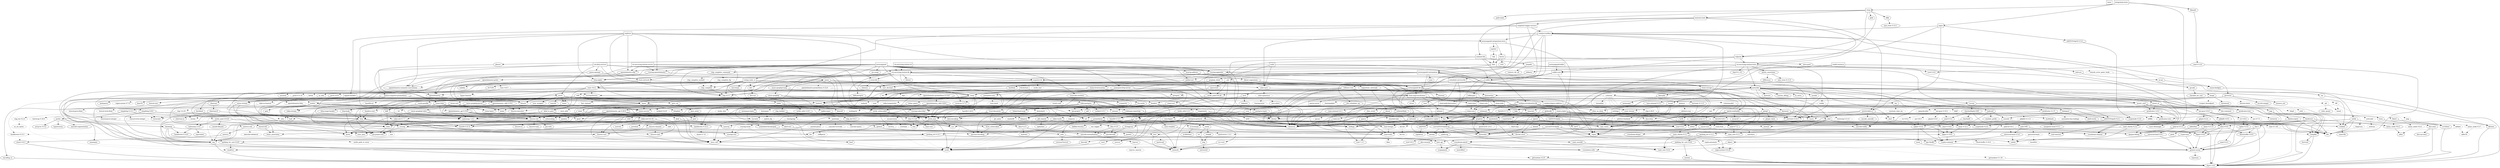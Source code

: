 digraph {
    0 [ label = "tests" shape = box]
    1 [ label = "catalyst-toolbox" shape = box]
    2 [ label = "chain-addr" shape = box]
    3 [ label = "chain-core" shape = box]
    4 [ label = "chain-ser" shape = box]
    5 [ label = "chain-crypto" shape = box]
    6 [ label = "typed-bytes" shape = box]
    7 [ label = "chain-impl-mockchain" shape = box]
    8 [ label = "cardano-legacy-address" shape = box]
    9 [ label = "chain-time" shape = box]
    10 [ label = "chain-vote" shape = box]
    11 [ label = "imhamt" shape = box]
    12 [ label = "sparse-array" shape = box]
    13 [ label = "chain-storage" shape = box]
    14 [ label = "jcli" shape = box]
    15 [ label = "jormungandr-lib" shape = box]
    16 [ label = "jormungandr-automation" shape = box]
    17 [ label = "jortestkit" shape = box]
    18 [ label = "jormungandr-integration-tests" shape = box]
    19 [ label = "hersir" shape = box]
    20 [ label = "thor" shape = box]
    21 [ label = "loki" shape = box]
    22 [ label = "mjolnir" shape = box]
    23 [ label = "snapshot-lib" shape = box]
    24 [ label = "symmetric-cipher" shape = box]
    25 [ label = "vit-servicing-station-lib" shape = box]
    26 [ label = "event-db" shape = box]
    27 [ label = "vit-servicing-station-tests" shape = box]
    28 [ label = "wallet" shape = box]
    29 [ label = "chain-path-derivation" shape = box]
    30 [ label = "hdkeygen" shape = box]
    31 [ label = "chain-network" shape = box]
    32 [ label = "jormungandrwallet" shape = box]
    33 [ label = "wallet-core" shape = box]
    34 [ label = "wallet-wasm-js" shape = box]
    35 [ label = "jormungandr" shape = box]
    36 [ label = "explorer" shape = box]
    37 [ label = "settings" shape = box]
    38 [ label = "blockchain" shape = box]
    39 [ label = "vit-servicing-station-cli" shape = box]
    40 [ label = "vit-servicing-station-server" shape = box]
    41 [ label = "iapyx" shape = box]
    42 [ label = "valgrind" shape = box]
    43 [ label = "vitup" shape = box]
    44 [ label = "mainnet-lib" shape = box]
    45 [ label = "mainnet-tools" shape = box]
    46 [ label = "scheduler-service-lib" shape = box]
    47 [ label = "signals-handler" shape = box]
    48 [ label = "snapshot-trigger-service" shape = box]
    49 [ label = "voting_tools_rs" shape = box]
    50 [ label = "integration-tests" shape = box]
    51 [ label = "cat-data-service" shape = box]
    52 [ label = "audit" shape = box]
    53 [ label = "assert_fs" ]
    54 [ label = "bech32 0.8.1" ]
    55 [ label = "clap 4.2.1" ]
    56 [ label = "color-eyre" ]
    57 [ label = "csv" ]
    58 [ label = "fraction" ]
    59 [ label = "futures" ]
    60 [ label = "gag" ]
    61 [ label = "governor" ]
    62 [ label = "graphql_client" ]
    63 [ label = "hex" ]
    64 [ label = "image" ]
    65 [ label = "itertools 0.10.5" ]
    66 [ label = "once_cell" ]
    67 [ label = "qrcode" ]
    68 [ label = "quircs" ]
    69 [ label = "rand 0.8.5" ]
    70 [ label = "rand_chacha 0.3.1" ]
    71 [ label = "rayon" ]
    72 [ label = "regex" ]
    73 [ label = "reqwest" ]
    74 [ label = "rust_decimal" ]
    75 [ label = "serde" ]
    76 [ label = "serde_json" ]
    77 [ label = "serde_yaml 0.8.26" ]
    78 [ label = "sscanf" ]
    79 [ label = "thiserror" ]
    80 [ label = "time 0.3.20" ]
    81 [ label = "tokio" ]
    82 [ label = "tracing" ]
    83 [ label = "tracing-subscriber" ]
    84 [ label = "url" ]
    85 [ label = "cryptoxide 0.4.4" ]
    86 [ label = "proptest" ]
    87 [ label = "quickcheck" ]
    88 [ label = "curve25519-dalek-ng" ]
    89 [ label = "ed25519-bip32 0.4.1" ]
    90 [ label = "ed25519-dalek" ]
    91 [ label = "generic-array" ]
    92 [ label = "rand_core 0.6.4" ]
    93 [ label = "sha2 0.10.6" ]
    94 [ label = "lazy_static" ]
    95 [ label = "strum" ]
    96 [ label = "cbor_event" ]
    97 [ label = "base64 0.21.0" ]
    98 [ label = "const_format" ]
    99 [ label = "criterion" style = dashed]
    100 [ label = "data-pile" ]
    101 [ label = "sled" ]
    102 [ label = "tempfile" ]
    103 [ label = "base64 0.13.1" ]
    104 [ label = "bincode" ]
    105 [ label = "bytes" ]
    106 [ label = "clap_complete" ]
    107 [ label = "gtmpl" ]
    108 [ label = "rpassword" ]
    109 [ label = "http" ]
    110 [ label = "humantime" ]
    111 [ label = "parity-multiaddr" ]
    112 [ label = "serde_with 2.3.1" ]
    113 [ label = "assert_cmd" ]
    114 [ label = "bytesize" ]
    115 [ label = "custom_debug" ]
    116 [ label = "flate2" ]
    117 [ label = "fs_extra" ]
    118 [ label = "json" ]
    119 [ label = "keynesis" ]
    120 [ label = "log" ]
    121 [ label = "netstat2" ]
    122 [ label = "os_info" ]
    123 [ label = "poldercast" ]
    124 [ label = "predicates 2.1.5" ]
    125 [ label = "prost 0.9.0" ]
    126 [ label = "semver" ]
    127 [ label = "sysinfo" ]
    128 [ label = "tar" ]
    129 [ label = "tokio-stream" ]
    130 [ label = "tonic 0.6.2" ]
    131 [ label = "warp" ]
    132 [ label = "zip" ]
    133 [ label = "console" ]
    134 [ label = "dialoguer" ]
    135 [ label = "indicatif" ]
    136 [ label = "sha-1" ]
    137 [ label = "sha2 0.9.9" ]
    138 [ label = "bech32 0.7.3" ]
    139 [ label = "yaml-rust" ]
    140 [ label = "ctrlc" ]
    141 [ label = "slave-pool" ]
    142 [ label = "cocoon" ]
    143 [ label = "dirs" ]
    144 [ label = "serde_test" style = dashed]
    145 [ label = "zeroize" ]
    146 [ label = "diesel" ]
    147 [ label = "diesel_migrations" ]
    148 [ label = "dotenv" ]
    149 [ label = "http-zipkin" ]
    150 [ label = "notify" ]
    151 [ label = "r2d2" ]
    152 [ label = "simplelog 0.8.0" ]
    153 [ label = "tracing-futures" ]
    154 [ label = "bb8" ]
    155 [ label = "bb8-postgres" ]
    156 [ label = "chrono" ]
    157 [ label = "dotenvy" ]
    158 [ label = "tokio-postgres" ]
    159 [ label = "cfg-if 0.1.10" ]
    160 [ label = "dyn-clone" ]
    161 [ label = "fake" ]
    162 [ label = "hyper" ]
    163 [ label = "postgres" ]
    164 [ label = "pretty_assertions" ]
    165 [ label = "rand 0.7.3" ]
    166 [ label = "rand_core 0.5.1" ]
    167 [ label = "refinery" ]
    168 [ label = "hashlink" ]
    169 [ label = "http-body" ]
    170 [ label = "pin-project" ]
    171 [ label = "clear_on_drop" ]
    172 [ label = "console_error_panic_hook" style = dashed]
    173 [ label = "getrandom 0.2.9" ]
    174 [ label = "js-sys" ]
    175 [ label = "wasm-bindgen" ]
    176 [ label = "web-sys" ]
    177 [ label = "arc-swap" ]
    178 [ label = "jsonrpsee-core" ]
    179 [ label = "jsonrpsee-http-server" ]
    180 [ label = "linked-hash-map" ]
    181 [ label = "local-ip-address" ]
    182 [ label = "lru" ]
    183 [ label = "opentelemetry" ]
    184 [ label = "opentelemetry-otlp" ]
    185 [ label = "opentelemetry-semantic-conventions" ]
    186 [ label = "tokio-util 0.6.10" ]
    187 [ label = "tracing-appender" ]
    188 [ label = "tracing-opentelemetry" ]
    189 [ label = "trust-dns-resolver" ]
    190 [ label = "anyhow" ]
    191 [ label = "async-graphql" ]
    192 [ label = "async-graphql-warp" ]
    193 [ label = "futures-channel" ]
    194 [ label = "futures-util" ]
    195 [ label = "ed25519-bip32 0.3.2" ]
    196 [ label = "prettytable-rs" ]
    197 [ label = "warp-reverse-proxy" ]
    198 [ label = "diffy" ]
    199 [ label = "glob" ]
    200 [ label = "path-slash" ]
    201 [ label = "rustls" ]
    202 [ label = "rustls-pemfile" ]
    203 [ label = "tempdir" ]
    204 [ label = "tokio-rustls" ]
    205 [ label = "uuid 0.8.2" ]
    206 [ label = "walkdir" ]
    207 [ label = "cardano-serialization-lib" ]
    208 [ label = "pharos" ]
    209 [ label = "job_scheduler_ng" ]
    210 [ label = "num-traits" ]
    211 [ label = "uuid 1.3.1" ]
    212 [ label = "bytekind" ]
    213 [ label = "cddl" ]
    214 [ label = "ciborium" ]
    215 [ label = "dashmap" ]
    216 [ label = "microtype" ]
    217 [ label = "nonempty" ]
    218 [ label = "validity" ]
    219 [ label = "cfg-if 1.0.0" ]
    220 [ label = "libmath" ]
    221 [ label = "rand_chacha 0.2.2" ]
    222 [ label = "axum" ]
    223 [ label = "metrics" ]
    224 [ label = "metrics-exporter-prometheus" ]
    225 [ label = "opentelemetry-prometheus 0.13.0" ]
    226 [ label = "poem" ]
    227 [ label = "poem-openapi" ]
    228 [ label = "serde_with 3.3.0" ]
    229 [ label = "tower-http" ]
    230 [ label = "clap_complete_command" ]
    231 [ label = "anstyle" ]
    232 [ label = "doc-comment" ]
    233 [ label = "globwalk" ]
    234 [ label = "predicates 3.0.2" ]
    235 [ label = "predicates-core" ]
    236 [ label = "predicates-tree" ]
    237 [ label = "clap_builder" ]
    238 [ label = "backtrace" ]
    239 [ label = "color-spantrace" style = dashed]
    240 [ label = "eyre" ]
    241 [ label = "indenter" ]
    242 [ label = "owo-colors" ]
    243 [ label = "tracing-error" style = dashed]
    244 [ label = "csv-core" ]
    245 [ label = "itoa" ]
    246 [ label = "ryu" ]
    247 [ label = "num" ]
    248 [ label = "futures-core" ]
    249 [ label = "futures-executor" ]
    250 [ label = "futures-io" ]
    251 [ label = "futures-sink" ]
    252 [ label = "futures-task" ]
    253 [ label = "filedescriptor" ]
    254 [ label = "futures-timer" style = dashed]
    255 [ label = "no-std-compat" ]
    256 [ label = "nonzero_ext" ]
    257 [ label = "parking_lot 0.12.1" ]
    258 [ label = "smallvec" ]
    259 [ label = "bytemuck" ]
    260 [ label = "byteorder" ]
    261 [ label = "color_quant" ]
    262 [ label = "gif" style = dashed]
    263 [ label = "jpeg-decoder" style = dashed]
    264 [ label = "num-iter" ]
    265 [ label = "num-rational 0.3.2" ]
    266 [ label = "png" style = dashed]
    267 [ label = "scoped_threadpool" style = dashed]
    268 [ label = "tiff" style = dashed]
    269 [ label = "either" ]
    270 [ label = "checked_int_cast" ]
    271 [ label = "ppv-lite86" ]
    272 [ label = "rayon-core" ]
    273 [ label = "aho-corasick" ]
    274 [ label = "memchr" ]
    275 [ label = "regex-syntax 0.6.29" ]
    276 [ label = "serde_urlencoded" ]
    277 [ label = "tower-service" ]
    278 [ label = "arrayvec 0.7.2" ]
    279 [ label = "borsh" style = dashed]
    280 [ label = "bytecheck" style = dashed]
    281 [ label = "rkyv" style = dashed]
    282 [ label = "indexmap 1.9.3" ]
    283 [ label = "time-core" ]
    284 [ label = "mio" style = dashed]
    285 [ label = "num_cpus" ]
    286 [ label = "pin-project-lite" ]
    287 [ label = "tracing-core" ]
    288 [ label = "matchers" style = dashed]
    289 [ label = "nu-ansi-term" style = dashed]
    290 [ label = "sharded-slab" style = dashed]
    291 [ label = "thread_local" ]
    292 [ label = "tracing-log" style = dashed]
    293 [ label = "tracing-serde" style = dashed]
    294 [ label = "form_urlencoded" ]
    295 [ label = "idna 0.3.0" ]
    296 [ label = "percent-encoding" ]
    297 [ label = "bit-set" style = dashed]
    298 [ label = "bitflags" ]
    299 [ label = "quick-error 2.0.1" style = dashed]
    300 [ label = "rand_xorshift" ]
    301 [ label = "rusty-fork" style = dashed]
    302 [ label = "unarray" ]
    303 [ label = "env_logger" style = dashed]
    304 [ label = "digest 0.9.0" ]
    305 [ label = "subtle-ng" ]
    306 [ label = "curve25519-dalek" ]
    307 [ label = "ed25519" ]
    308 [ label = "typenum" ]
    309 [ label = "digest 0.10.6" ]
    310 [ label = "atty" style = dashed]
    311 [ label = "cast" style = dashed]
    312 [ label = "clap 2.34.0" style = dashed]
    313 [ label = "criterion-plot" style = dashed]
    314 [ label = "oorandom" style = dashed]
    315 [ label = "plotters" style = dashed]
    316 [ label = "serde_cbor" style = dashed]
    317 [ label = "tinytemplate" style = dashed]
    318 [ label = "memmap2" ]
    319 [ label = "crc32fast" ]
    320 [ label = "crossbeam-epoch" ]
    321 [ label = "crossbeam-utils" ]
    322 [ label = "fxhash" ]
    323 [ label = "libc" ]
    324 [ label = "parking_lot 0.11.2" ]
    325 [ label = "fastrand" ]
    326 [ label = "gtmpl_value" ]
    327 [ label = "fnv" ]
    328 [ label = "arrayref" ]
    329 [ label = "bs58" ]
    330 [ label = "data-encoding" ]
    331 [ label = "multihash" ]
    332 [ label = "static_assertions" ]
    333 [ label = "unsigned-varint 0.7.1" ]
    334 [ label = "bstr" ]
    335 [ label = "wait-timeout" ]
    336 [ label = "miniz_oxide 0.6.2" ]
    337 [ label = "cryptoxide 0.3.6" ]
    338 [ label = "difflib" style = dashed]
    339 [ label = "float-cmp" style = dashed]
    340 [ label = "normalize-line-endings" style = dashed]
    341 [ label = "filetime" ]
    342 [ label = "tokio-util 0.7.7" ]
    343 [ label = "async-stream" ]
    344 [ label = "h2" style = dashed]
    345 [ label = "hyper-timeout" style = dashed]
    346 [ label = "tower" ]
    347 [ label = "tower-layer" ]
    348 [ label = "headers" ]
    349 [ label = "mime" ]
    350 [ label = "mime_guess" ]
    351 [ label = "multiparty" style = dashed]
    352 [ label = "scoped-tls" ]
    353 [ label = "tokio-tungstenite" style = dashed]
    354 [ label = "aes 0.7.5" style = dashed]
    355 [ label = "bzip2" style = dashed]
    356 [ label = "constant_time_eq" style = dashed]
    357 [ label = "hmac 0.12.1" ]
    358 [ label = "pbkdf2 0.11.0" style = dashed]
    359 [ label = "sha1" ]
    360 [ label = "zstd" style = dashed]
    361 [ label = "unicode-width" ]
    362 [ label = "shell-words" ]
    363 [ label = "number_prefix" ]
    364 [ label = "block-buffer 0.9.0" ]
    365 [ label = "opaque-debug" ]
    366 [ label = "crossbeam-channel" ]
    367 [ label = "aes-gcm 0.9.4" ]
    368 [ label = "chacha20poly1305" ]
    369 [ label = "hmac 0.11.0" ]
    370 [ label = "pbkdf2 0.9.0" ]
    371 [ label = "dirs-sys" ]
    372 [ label = "pq-sys" style = dashed]
    373 [ label = "migrations_internals" ]
    374 [ label = "zipkin" ]
    375 [ label = "scheduled-thread-pool" ]
    376 [ label = "termcolor" ]
    377 [ label = "num-integer" ]
    378 [ label = "time 0.1.45" style = dashed]
    379 [ label = "fallible-iterator" ]
    380 [ label = "phf" ]
    381 [ label = "postgres-protocol" ]
    382 [ label = "postgres-types" ]
    383 [ label = "socket2 0.5.1" ]
    384 [ label = "httparse" ]
    385 [ label = "httpdate" ]
    386 [ label = "socket2 0.4.9" style = dashed]
    387 [ label = "want" ]
    388 [ label = "ansi_term 0.11.0" ]
    389 [ label = "difference" ]
    390 [ label = "getrandom 0.1.16" style = dashed]
    391 [ label = "refinery-core" ]
    392 [ label = "hashbrown 0.12.3" ]
    393 [ label = "beef" ]
    394 [ label = "jsonrpsee-types" ]
    395 [ label = "rustc-hash" style = dashed]
    396 [ label = "globset" ]
    397 [ label = "unicase" ]
    398 [ label = "opentelemetry_api 0.19.0" ]
    399 [ label = "opentelemetry_sdk 0.19.0" ]
    400 [ label = "opentelemetry-proto" ]
    401 [ label = "prost 0.11.8" style = dashed]
    402 [ label = "tonic 0.8.3" style = dashed]
    403 [ label = "slab" style = dashed]
    404 [ label = "lru-cache" ]
    405 [ label = "resolv-conf" style = dashed]
    406 [ label = "trust-dns-proto" ]
    407 [ label = "async-graphql-parser" ]
    408 [ label = "async-graphql-value" ]
    409 [ label = "fast_chemail" style = dashed]
    410 [ label = "multer" ]
    411 [ label = "pin-utils" ]
    412 [ label = "encode_unicode" ]
    413 [ label = "is-terminal" ]
    414 [ label = "term" ]
    415 [ label = "ansi_term 0.12.1" ]
    416 [ label = "ring" ]
    417 [ label = "sct" ]
    418 [ label = "webpki" ]
    419 [ label = "rand 0.4.6" ]
    420 [ label = "remove_dir_all" ]
    421 [ label = "same-file" ]
    422 [ label = "num-bigint" ]
    423 [ label = "schemars" ]
    424 [ label = "cron" ]
    425 [ label = "libm" style = dashed]
    426 [ label = "abnf_to_pest" ]
    427 [ label = "base16" ]
    428 [ label = "base64-url" style = dashed]
    429 [ label = "clap 3.2.23" style = dashed]
    430 [ label = "codespan-reporting" ]
    431 [ label = "hexf-parse" ]
    432 [ label = "itertools 0.11.0" ]
    433 [ label = "lexical-core" ]
    434 [ label = "pest_meta" ]
    435 [ label = "pest_vm" ]
    436 [ label = "regex-syntax 0.7.4" style = dashed]
    437 [ label = "simplelog 0.12.1" ]
    438 [ label = "uriparse" style = dashed]
    439 [ label = "ciborium-io" ]
    440 [ label = "ciborium-ll" ]
    441 [ label = "hashbrown 0.14.0" ]
    442 [ label = "lock_api" ]
    443 [ label = "parking_lot_core 0.9.8" ]
    444 [ label = "secrecy" style = dashed]
    445 [ label = "rand 0.3.23" ]
    446 [ label = "axum-core" ]
    447 [ label = "matchit" ]
    448 [ label = "serde_path_to_error" style = dashed]
    449 [ label = "sync_wrapper" ]
    450 [ label = "ahash 0.8.3" ]
    451 [ label = "ipnet" ]
    452 [ label = "metrics-util" ]
    453 [ label = "quanta" ]
    454 [ label = "opentelemetry_api 0.20.0" ]
    455 [ label = "opentelemetry_sdk 0.20.0" ]
    456 [ label = "prometheus" ]
    457 [ label = "protobuf" ]
    458 [ label = "cookie" style = dashed]
    459 [ label = "opentelemetry-http" style = dashed]
    460 [ label = "opentelemetry-prometheus 0.12.0" style = dashed]
    461 [ label = "quick-xml" ]
    462 [ label = "rfc7239" ]
    463 [ label = "serde_yaml 0.9.25" ]
    464 [ label = "indexmap 2.0.0" ]
    465 [ label = "http-range-header" ]
    466 [ label = "clap_complete_fig" style = dashed]
    467 [ label = "clap_complete_nushell" style = dashed]
    468 [ label = "ignore" ]
    469 [ label = "termtree" ]
    470 [ label = "anstream" style = dashed]
    471 [ label = "clap_lex 0.4.1" ]
    472 [ label = "strsim" style = dashed]
    473 [ label = "addr2line" ]
    474 [ label = "object" ]
    475 [ label = "rustc-demangle" ]
    476 [ label = "num-complex" ]
    477 [ label = "num-rational 0.4.1" ]
    478 [ label = "weezl" style = dashed]
    479 [ label = "deflate" style = dashed]
    480 [ label = "miniz_oxide 0.3.7" style = dashed]
    481 [ label = "miniz_oxide 0.4.4" style = dashed]
    482 [ label = "crossbeam-deque" ]
    483 [ label = "hashbrown 0.13.1" style = dashed]
    484 [ label = "ptr_meta" style = dashed]
    485 [ label = "simdutf8" style = dashed]
    486 [ label = "rend" style = dashed]
    487 [ label = "seahash" style = dashed]
    488 [ label = "regex-automata" style = dashed]
    489 [ label = "overload" style = dashed]
    490 [ label = "unicode-bidi" ]
    491 [ label = "unicode-normalization" ]
    492 [ label = "bit-vec" style = dashed]
    493 [ label = "quick-error 1.2.3" style = dashed]
    494 [ label = "subtle" ]
    495 [ label = "signature" ]
    496 [ label = "block-buffer 0.10.4" style = dashed]
    497 [ label = "crypto-common" ]
    498 [ label = "textwrap 0.11.0" style = dashed]
    499 [ label = "plotters-backend" style = dashed]
    500 [ label = "plotters-svg" style = dashed]
    501 [ label = "half" ]
    502 [ label = "memoffset" ]
    503 [ label = "scopeguard" ]
    504 [ label = "instant" ]
    505 [ label = "parking_lot_core 0.8.6" ]
    506 [ label = "unsigned-varint 0.5.1" ]
    507 [ label = "adler" ]
    508 [ label = "tokio-io-timeout" style = dashed]
    509 [ label = "headers-core" ]
    510 [ label = "try-lock" ]
    511 [ label = "tungstenite" style = dashed]
    512 [ label = "cipher 0.3.0" ]
    513 [ label = "bzip2-sys" style = dashed]
    514 [ label = "password-hash" style = dashed]
    515 [ label = "zstd-safe" style = dashed]
    516 [ label = "aead 0.4.3" ]
    517 [ label = "ctr 0.8.0" ]
    518 [ label = "ghash 0.4.4" ]
    519 [ label = "aead 0.5.2" ]
    520 [ label = "chacha20" ]
    521 [ label = "cipher 0.4.4" ]
    522 [ label = "poly1305" ]
    523 [ label = "crypto-mac" ]
    524 [ label = "lazycell" ]
    525 [ label = "zipkin-types" ]
    526 [ label = "phf_shared" ]
    527 [ label = "md-5" ]
    528 [ label = "stringprep" ]
    529 [ label = "siphasher" ]
    530 [ label = "toml" ]
    531 [ label = "ahash 0.7.6" style = dashed]
    532 [ label = "urlencoding" ]
    533 [ label = "hostname" style = dashed]
    534 [ label = "idna 0.2.3" ]
    535 [ label = "tinyvec" ]
    536 [ label = "pest" ]
    537 [ label = "ascii_utils" style = dashed]
    538 [ label = "encoding_rs" ]
    539 [ label = "spin" ]
    540 [ label = "io-lifetimes" ]
    541 [ label = "dirs-next" ]
    542 [ label = "untrusted" ]
    543 [ label = "nom" ]
    544 [ label = "abnf" ]
    545 [ label = "pretty" ]
    546 [ label = "clap_lex 0.2.4" style = dashed]
    547 [ label = "textwrap 0.16.0" style = dashed]
    548 [ label = "lexical-parse-float" style = dashed]
    549 [ label = "lexical-parse-integer" style = dashed]
    550 [ label = "lexical-util" ]
    551 [ label = "lexical-write-float" style = dashed]
    552 [ label = "lexical-write-integer" style = dashed]
    553 [ label = "sketches-ddsketch" style = dashed]
    554 [ label = "ordered-float" ]
    555 [ label = "aes-gcm 0.10.2" style = dashed]
    556 [ label = "base64 0.20.0" style = dashed]
    557 [ label = "hkdf" style = dashed]
    558 [ label = "uncased" ]
    559 [ label = "unsafe-libyaml" ]
    560 [ label = "equivalent" ]
    561 [ label = "anstyle-parse" style = dashed]
    562 [ label = "concolor-override" style = dashed]
    563 [ label = "concolor-query" style = dashed]
    564 [ label = "utf8parse" style = dashed]
    565 [ label = "gimli" ]
    566 [ label = "adler32" style = dashed]
    567 [ label = "utf-8" style = dashed]
    568 [ label = "base64ct" style = dashed]
    569 [ label = "zstd-sys" style = dashed]
    570 [ label = "polyval 0.5.3" ]
    571 [ label = "inout" ]
    572 [ label = "universal-hash 0.5.0" ]
    573 [ label = "match_cfg" style = dashed]
    574 [ label = "matches" ]
    575 [ label = "tinyvec_macros" style = dashed]
    576 [ label = "ucd-trie" ]
    577 [ label = "dirs-sys-next" ]
    578 [ label = "minimal-lexical" ]
    579 [ label = "abnf-core" ]
    580 [ label = "arrayvec 0.5.2" ]
    581 [ label = "typed-arena" ]
    582 [ label = "unicode-segmentation" ]
    583 [ label = "os_str_bytes" style = dashed]
    584 [ label = "aes 0.8.3" style = dashed]
    585 [ label = "ctr 0.9.2" style = dashed]
    586 [ label = "ghash 0.5.0" style = dashed]
    587 [ label = "universal-hash 0.4.1" ]
    588 [ label = "polyval 0.6.1" style = dashed]
    1 -> 56 [ ]
    1 -> 60 [ ]
    1 -> 61 [ ]
    1 -> 18 [ ]
    1 -> 67 [ ]
    1 -> 68 [ ]
    1 -> 78 [ ]
    1 -> 24 [ ]
    1 -> 25 [ style = dotted]
    1 -> 28 [ ]
    2 -> 3 [ ]
    2 -> 5 [ ]
    3 -> 4 [ ]
    4 -> 79 [ ]
    5 -> 54 [ ]
    5 -> 88 [ ]
    5 -> 89 [ ]
    5 -> 90 [ ]
    5 -> 63 [ ]
    5 -> 86 [ style = dotted]
    5 -> 87 [ style = dotted]
    5 -> 71 [ ]
    5 -> 93 [ ]
    5 -> 6 [ ]
    7 -> 8 [ ]
    7 -> 2 [ ]
    7 -> 9 [ ]
    7 -> 10 [ ]
    7 -> 11 [ ]
    7 -> 12 [ ]
    7 -> 95 [ ]
    7 -> 82 [ ]
    8 -> 96 [ ]
    8 -> 89 [ ]
    9 -> 3 [ ]
    9 -> 86 [ style = dotted]
    9 -> 87 [ style = dotted]
    10 -> 97 [ ]
    10 -> 3 [ ]
    10 -> 5 [ ]
    10 -> 98 [ ]
    11 -> 86 [ style = dotted]
    11 -> 79 [ ]
    13 -> 99 [ style = dotted]
    13 -> 100 [ ]
    13 -> 92 [ style = dotted]
    13 -> 101 [ ]
    13 -> 102 [ style = dotted]
    13 -> 79 [ ]
    14 -> 104 [ ]
    14 -> 106 [ ]
    14 -> 107 [ ]
    14 -> 15 [ ]
    14 -> 73 [ ]
    14 -> 108 [ ]
    14 -> 77 [ ]
    15 -> 7 [ ]
    15 -> 109 [ ]
    15 -> 110 [ ]
    15 -> 111 [ ]
    15 -> 112 [ ]
    16 -> 113 [ ]
    16 -> 13 [ ]
    16 -> 62 [ ]
    16 -> 14 [ ]
    16 -> 17 [ ]
    16 -> 118 [ ]
    16 -> 121 [ ]
    16 -> 123 [ ]
    16 -> 130 [ ]
    16 -> 83 [ ]
    17 -> 53 [ ]
    17 -> 54 [ ]
    17 -> 114 [ ]
    17 -> 57 [ ]
    17 -> 115 [ ]
    17 -> 134 [ ]
    17 -> 117 [ ]
    17 -> 63 [ ]
    17 -> 110 [ ]
    17 -> 135 [ ]
    17 -> 122 [ ]
    17 -> 124 [ ]
    17 -> 73 [ ]
    17 -> 126 [ ]
    17 -> 77 [ ]
    17 -> 136 [ ]
    17 -> 137 [ ]
    17 -> 127 [ ]
    17 -> 128 [ ]
    17 -> 131 [ ]
    17 -> 132 [ ]
    18 -> 138 [ ]
    18 -> 19 [ ]
    18 -> 22 [ ]
    19 -> 140 [ ]
    19 -> 141 [ ]
    19 -> 20 [ ]
    20 -> 142 [ ]
    20 -> 143 [ ]
    20 -> 16 [ ]
    21 -> 20 [ ]
    22 -> 21 [ ]
    23 -> 58 [ ]
    23 -> 15 [ ]
    23 -> 73 [ ]
    23 -> 74 [ ]
    23 -> 144 [ style = dotted]
    24 -> 85 [ ]
    24 -> 69 [ ]
    24 -> 79 [ ]
    24 -> 145 [ ]
    25 -> 55 [ ]
    25 -> 147 [ ]
    25 -> 148 [ ]
    25 -> 26 [ ]
    25 -> 149 [ ]
    25 -> 65 [ ]
    25 -> 150 [ ]
    25 -> 152 [ ]
    25 -> 23 [ ]
    25 -> 153 [ ]
    25 -> 83 [ ]
    25 -> 131 [ ]
    26 -> 155 [ ]
    26 -> 157 [ ]
    26 -> 74 [ ]
    26 -> 79 [ ]
    27 -> 113 [ ]
    27 -> 159 [ ]
    27 -> 160 [ ]
    27 -> 161 [ ]
    27 -> 17 [ ]
    27 -> 164 [ ]
    27 -> 167 [ ]
    27 -> 25 [ ]
    28 -> 168 [ ]
    28 -> 30 [ ]
    28 -> 65 [ ]
    28 -> 15 [ ]
    29 -> 79 [ ]
    30 -> 8 [ ]
    30 -> 2 [ ]
    30 -> 29 [ ]
    31 -> 5 [ ]
    31 -> 59 [ ]
    31 -> 79 [ ]
    31 -> 130 [ ]
    32 -> 33 [ ]
    33 -> 138 [ ]
    33 -> 24 [ ]
    33 -> 28 [ ]
    34 -> 171 [ ]
    34 -> 172 [ style = dotted]
    34 -> 33 [ ]
    34 -> 176 [ ]
    35 -> 177 [ ]
    35 -> 31 [ ]
    35 -> 13 [ ]
    35 -> 55 [ ]
    35 -> 149 [ ]
    35 -> 15 [ ]
    35 -> 179 [ ]
    35 -> 181 [ ]
    35 -> 184 [ ]
    35 -> 185 [ ]
    35 -> 123 [ ]
    35 -> 73 [ ]
    35 -> 77 [ ]
    35 -> 187 [ ]
    35 -> 188 [ ]
    35 -> 189 [ ]
    35 -> 131 [ ]
    36 -> 190 [ ]
    36 -> 192 [ ]
    36 -> 31 [ ]
    36 -> 149 [ ]
    36 -> 18 [ ]
    36 -> 184 [ ]
    36 -> 185 [ ]
    36 -> 187 [ ]
    36 -> 188 [ ]
    37 -> 101 [ ]
    37 -> 79 [ ]
    38 -> 7 [ ]
    38 -> 182 [ ]
    39 -> 57 [ ]
    39 -> 25 [ ]
    40 -> 184 [ ]
    40 -> 185 [ ]
    40 -> 187 [ ]
    40 -> 188 [ ]
    40 -> 25 [ ]
    41 -> 1 [ ]
    41 -> 195 [ ]
    41 -> 196 [ ]
    41 -> 42 [ ]
    42 -> 16 [ ]
    42 -> 27 [ ]
    42 -> 33 [ ]
    42 -> 197 [ ]
    43 -> 198 [ ]
    43 -> 199 [ ]
    43 -> 45 [ ]
    43 -> 200 [ ]
    43 -> 187 [ ]
    43 -> 205 [ ]
    43 -> 42 [ ]
    44 -> 207 [ ]
    44 -> 208 [ ]
    44 -> 23 [ ]
    44 -> 203 [ ]
    44 -> 20 [ ]
    45 -> 209 [ ]
    45 -> 44 [ ]
    45 -> 196 [ ]
    45 -> 48 [ ]
    45 -> 27 [ ]
    46 -> 156 [ ]
    46 -> 55 [ ]
    46 -> 59 [ ]
    46 -> 17 [ ]
    46 -> 211 [ ]
    47 -> 59 [ ]
    47 -> 81 [ ]
    48 -> 1 [ ]
    48 -> 46 [ ]
    48 -> 47 [ ]
    48 -> 49 [ ]
    49 -> 212 [ ]
    49 -> 207 [ ]
    49 -> 213 [ ]
    49 -> 55 [ ]
    49 -> 56 [ ]
    49 -> 215 [ ]
    49 -> 143 [ ]
    49 -> 216 [ ]
    49 -> 217 [ ]
    49 -> 86 [ ]
    49 -> 71 [ ]
    49 -> 74 [ ]
    49 -> 218 [ ]
    50 -> 41 [ ]
    50 -> 220 [ ]
    50 -> 221 [ ]
    50 -> 43 [ ]
    51 -> 222 [ ]
    51 -> 55 [ ]
    51 -> 26 [ ]
    51 -> 224 [ ]
    51 -> 225 [ ]
    51 -> 227 [ ]
    51 -> 228 [ ]
    51 -> 229 [ ]
    51 -> 83 [ ]
    52 -> 13 [ ]
    52 -> 230 [ ]
    52 -> 56 [ ]
    52 -> 77 [ ]
    52 -> 28 [ ]
    53 -> 232 [ ]
    53 -> 233 [ ]
    53 -> 234 [ ]
    53 -> 236 [ ]
    53 -> 102 [ ]
    55 -> 237 [ ]
    56 -> 238 [ ]
    56 -> 239 [ style = dotted]
    56 -> 240 [ ]
    57 -> 244 [ ]
    57 -> 245 [ ]
    57 -> 246 [ ]
    57 -> 75 [ ]
    58 -> 94 [ style = dotted]
    58 -> 247 [ ]
    59 -> 249 [ style = dotted]
    60 -> 253 [ ]
    60 -> 102 [ ]
    61 -> 59 [ style = dotted]
    61 -> 254 [ style = dotted]
    61 -> 255 [ ]
    61 -> 256 [ ]
    61 -> 257 [ ]
    61 -> 69 [ style = dotted]
    62 -> 76 [ ]
    64 -> 259 [ ]
    64 -> 262 [ style = dotted]
    64 -> 264 [ ]
    64 -> 265 [ ]
    64 -> 266 [ style = dotted]
    64 -> 267 [ style = dotted]
    64 -> 268 [ style = dotted]
    65 -> 269 [ ]
    67 -> 270 [ ]
    67 -> 64 [ style = dotted]
    68 -> 210 [ ]
    68 -> 79 [ ]
    69 -> 70 [ style = dotted]
    70 -> 271 [ ]
    70 -> 92 [ ]
    71 -> 269 [ ]
    71 -> 272 [ ]
    72 -> 273 [ style = dotted]
    72 -> 275 [ ]
    73 -> 97 [ ]
    73 -> 194 [ ]
    73 -> 109 [ ]
    73 -> 76 [ style = dotted]
    73 -> 276 [ ]
    73 -> 277 [ ]
    73 -> 84 [ ]
    74 -> 278 [ ]
    74 -> 279 [ style = dotted]
    74 -> 163 [ style = dotted]
    74 -> 281 [ style = dotted]
    76 -> 245 [ ]
    76 -> 246 [ ]
    76 -> 75 [ ]
    77 -> 282 [ ]
    77 -> 246 [ ]
    77 -> 139 [ ]
    78 -> 98 [ ]
    78 -> 94 [ ]
    78 -> 72 [ ]
    80 -> 245 [ style = dotted]
    80 -> 75 [ style = dotted]
    80 -> 283 [ ]
    81 -> 105 [ style = dotted]
    81 -> 284 [ style = dotted]
    81 -> 285 [ style = dotted]
    81 -> 257 [ style = dotted]
    81 -> 286 [ ]
    82 -> 120 [ style = dotted]
    82 -> 286 [ ]
    82 -> 287 [ ]
    83 -> 288 [ style = dotted]
    83 -> 289 [ style = dotted]
    83 -> 72 [ style = dotted]
    83 -> 76 [ style = dotted]
    83 -> 290 [ style = dotted]
    83 -> 258 [ style = dotted]
    83 -> 291 [ style = dotted]
    83 -> 80 [ style = dotted]
    83 -> 82 [ style = dotted]
    83 -> 292 [ style = dotted]
    83 -> 293 [ style = dotted]
    84 -> 294 [ ]
    84 -> 295 [ ]
    84 -> 75 [ style = dotted]
    86 -> 297 [ style = dotted]
    86 -> 298 [ ]
    86 -> 260 [ ]
    86 -> 94 [ style = dotted]
    86 -> 210 [ ]
    86 -> 299 [ style = dotted]
    86 -> 69 [ ]
    86 -> 300 [ ]
    86 -> 275 [ style = dotted]
    86 -> 301 [ style = dotted]
    86 -> 302 [ ]
    87 -> 303 [ style = dotted]
    87 -> 165 [ ]
    88 -> 260 [ ]
    88 -> 304 [ ]
    88 -> 92 [ ]
    88 -> 305 [ ]
    88 -> 145 [ ]
    89 -> 85 [ ]
    90 -> 306 [ ]
    90 -> 307 [ ]
    90 -> 165 [ style = dotted]
    90 -> 75 [ style = dotted]
    90 -> 137 [ ]
    91 -> 308 [ ]
    92 -> 173 [ style = dotted]
    93 -> 309 [ ]
    99 -> 310 [ style = dashed]
    99 -> 312 [ style = dashed]
    99 -> 313 [ style = dashed]
    99 -> 57 [ style = dashed]
    99 -> 59 [ style = dotted]
    99 -> 94 [ style = dashed]
    99 -> 314 [ style = dashed]
    99 -> 315 [ style = dashed]
    99 -> 71 [ style = dashed]
    99 -> 72 [ style = dashed]
    99 -> 316 [ style = dashed]
    99 -> 317 [ style = dashed]
    99 -> 81 [ style = dotted]
    99 -> 206 [ style = dashed]
    100 -> 318 [ ]
    101 -> 319 [ ]
    101 -> 320 [ ]
    101 -> 322 [ ]
    101 -> 323 [ ]
    101 -> 120 [ ]
    101 -> 324 [ ]
    102 -> 219 [ ]
    102 -> 325 [ ]
    104 -> 75 [ ]
    105 -> 75 [ style = dotted]
    106 -> 55 [ ]
    107 -> 326 [ ]
    107 -> 65 [ ]
    107 -> 94 [ ]
    107 -> 296 [ ]
    108 -> 76 [ ]
    109 -> 105 [ ]
    109 -> 327 [ ]
    109 -> 245 [ ]
    111 -> 328 [ ]
    111 -> 329 [ ]
    111 -> 260 [ ]
    111 -> 330 [ ]
    111 -> 331 [ ]
    111 -> 332 [ ]
    111 -> 333 [ ]
    111 -> 84 [ style = dotted]
    112 -> 103 [ style = dotted]
    112 -> 156 [ style = dotted]
    112 -> 63 [ style = dotted]
    112 -> 282 [ style = dotted]
    112 -> 76 [ style = dotted]
    112 -> 80 [ style = dotted]
    113 -> 334 [ ]
    113 -> 232 [ ]
    113 -> 234 [ ]
    113 -> 236 [ ]
    113 -> 335 [ ]
    116 -> 319 [ ]
    116 -> 336 [ style = dotted]
    119 -> 337 [ ]
    119 -> 63 [ ]
    119 -> 70 [ ]
    119 -> 79 [ ]
    120 -> 219 [ ]
    120 -> 75 [ style = dotted]
    121 -> 298 [ ]
    121 -> 323 [ ]
    121 -> 79 [ ]
    122 -> 120 [ ]
    123 -> 119 [ ]
    123 -> 182 [ ]
    124 -> 338 [ style = dotted]
    124 -> 339 [ style = dotted]
    124 -> 65 [ ]
    124 -> 340 [ style = dotted]
    124 -> 235 [ ]
    124 -> 72 [ style = dotted]
    125 -> 105 [ ]
    126 -> 75 [ style = dotted]
    127 -> 71 [ style = dotted]
    128 -> 341 [ ]
    129 -> 342 [ style = dotted]
    130 -> 343 [ ]
    130 -> 103 [ ]
    130 -> 345 [ style = dotted]
    130 -> 296 [ ]
    130 -> 125 [ style = dotted]
    130 -> 129 [ ]
    130 -> 186 [ ]
    130 -> 346 [ style = dotted]
    130 -> 153 [ style = dotted]
    131 -> 348 [ ]
    131 -> 162 [ ]
    131 -> 350 [ ]
    131 -> 351 [ style = dotted]
    131 -> 170 [ ]
    131 -> 202 [ ]
    131 -> 352 [ ]
    131 -> 76 [ ]
    131 -> 276 [ ]
    131 -> 204 [ style = dotted]
    131 -> 129 [ ]
    131 -> 353 [ style = dotted]
    132 -> 354 [ style = dotted]
    132 -> 260 [ ]
    132 -> 355 [ style = dotted]
    132 -> 356 [ style = dotted]
    132 -> 116 [ style = dotted]
    132 -> 358 [ style = dotted]
    132 -> 359 [ style = dotted]
    132 -> 80 [ style = dotted]
    132 -> 360 [ style = dotted]
    133 -> 94 [ ]
    133 -> 323 [ ]
    133 -> 361 [ style = dotted]
    134 -> 133 [ ]
    134 -> 362 [ ]
    134 -> 102 [ style = dotted]
    134 -> 145 [ style = dotted]
    135 -> 133 [ ]
    135 -> 363 [ ]
    135 -> 72 [ ]
    136 -> 364 [ ]
    136 -> 219 [ ]
    136 -> 304 [ ]
    136 -> 365 [ ]
    137 -> 364 [ ]
    137 -> 219 [ ]
    137 -> 304 [ ]
    137 -> 365 [ ]
    139 -> 180 [ ]
    141 -> 366 [ ]
    142 -> 367 [ ]
    142 -> 368 [ ]
    142 -> 370 [ ]
    142 -> 69 [ ]
    143 -> 371 [ ]
    144 -> 75 [ style = dashed]
    146 -> 298 [ style = dotted]
    146 -> 260 [ ]
    146 -> 156 [ style = dotted]
    146 -> 372 [ style = dotted]
    146 -> 151 [ style = dotted]
    146 -> 76 [ style = dotted]
    147 -> 373 [ ]
    149 -> 109 [ ]
    149 -> 374 [ ]
    150 -> 298 [ ]
    150 -> 366 [ style = dotted]
    150 -> 341 [ ]
    150 -> 323 [ ]
    150 -> 206 [ ]
    151 -> 120 [ ]
    151 -> 375 [ ]
    152 -> 156 [ ]
    152 -> 120 [ ]
    152 -> 376 [ style = dotted]
    153 -> 170 [ style = dotted]
    153 -> 82 [ ]
    154 -> 194 [ ]
    154 -> 81 [ ]
    155 -> 154 [ ]
    155 -> 158 [ ]
    156 -> 377 [ ]
    156 -> 75 [ style = dotted]
    156 -> 378 [ style = dotted]
    158 -> 194 [ ]
    158 -> 296 [ ]
    158 -> 380 [ ]
    158 -> 382 [ ]
    158 -> 383 [ ]
    158 -> 342 [ ]
    161 -> 156 [ style = dotted]
    161 -> 109 [ style = dotted]
    161 -> 69 [ ]
    162 -> 344 [ style = dotted]
    162 -> 169 [ ]
    162 -> 384 [ ]
    162 -> 385 [ ]
    162 -> 386 [ style = dotted]
    162 -> 277 [ ]
    162 -> 387 [ ]
    163 -> 158 [ ]
    164 -> 388 [ ]
    164 -> 389 [ ]
    165 -> 166 [ ]
    166 -> 390 [ style = dotted]
    167 -> 391 [ ]
    168 -> 392 [ ]
    169 -> 109 [ ]
    169 -> 286 [ ]
    172 -> 175 [ style = dashed]
    173 -> 219 [ ]
    174 -> 175 [ ]
    175 -> 219 [ ]
    176 -> 174 [ ]
    178 -> 278 [ style = dotted]
    178 -> 162 [ style = dotted]
    178 -> 394 [ ]
    178 -> 69 [ style = dotted]
    178 -> 395 [ style = dotted]
    179 -> 396 [ ]
    179 -> 178 [ ]
    179 -> 94 [ ]
    179 -> 397 [ ]
    181 -> 79 [ ]
    182 -> 392 [ style = dotted]
    183 -> 399 [ ]
    184 -> 400 [ ]
    185 -> 183 [ ]
    186 -> 248 [ ]
    186 -> 251 [ ]
    186 -> 403 [ style = dotted]
    186 -> 81 [ ]
    187 -> 366 [ ]
    187 -> 83 [ ]
    188 -> 183 [ ]
    188 -> 83 [ ]
    189 -> 404 [ ]
    189 -> 405 [ style = dotted]
    189 -> 406 [ ]
    191 -> 407 [ ]
    191 -> 343 [ ]
    191 -> 103 [ ]
    191 -> 409 [ style = dotted]
    191 -> 410 [ ]
    191 -> 210 [ ]
    191 -> 66 [ ]
    191 -> 72 [ ]
    191 -> 276 [ ]
    191 -> 332 [ ]
    191 -> 102 [ ]
    192 -> 191 [ ]
    192 -> 131 [ ]
    193 -> 248 [ ]
    193 -> 251 [ style = dotted]
    194 -> 193 [ style = dotted]
    194 -> 250 [ style = dotted]
    194 -> 252 [ ]
    194 -> 274 [ style = dotted]
    194 -> 286 [ ]
    194 -> 411 [ ]
    194 -> 403 [ style = dotted]
    195 -> 337 [ ]
    196 -> 57 [ style = dotted]
    196 -> 412 [ ]
    196 -> 413 [ ]
    196 -> 94 [ ]
    196 -> 414 [ ]
    196 -> 361 [ ]
    197 -> 94 [ ]
    197 -> 73 [ ]
    197 -> 131 [ ]
    198 -> 415 [ ]
    201 -> 120 [ style = dotted]
    201 -> 417 [ ]
    201 -> 418 [ ]
    202 -> 97 [ ]
    203 -> 419 [ ]
    203 -> 420 [ ]
    204 -> 201 [ ]
    204 -> 81 [ ]
    205 -> 173 [ style = dotted]
    205 -> 75 [ style = dotted]
    206 -> 421 [ ]
    207 -> 138 [ ]
    207 -> 96 [ ]
    207 -> 171 [ ]
    207 -> 89 [ ]
    207 -> 63 [ ]
    207 -> 65 [ ]
    207 -> 180 [ ]
    207 -> 422 [ ]
    207 -> 69 [ ]
    207 -> 423 [ ]
    207 -> 137 [ ]
    208 -> 59 [ ]
    209 -> 424 [ ]
    209 -> 211 [ ]
    210 -> 425 [ style = dotted]
    211 -> 173 [ style = dotted]
    211 -> 75 [ style = dotted]
    212 -> 63 [ style = dotted]
    212 -> 75 [ ]
    212 -> 302 [ ]
    213 -> 426 [ ]
    213 -> 427 [ ]
    213 -> 428 [ style = dotted]
    213 -> 156 [ style = dotted]
    213 -> 214 [ style = dotted]
    213 -> 429 [ style = dotted]
    213 -> 430 [ ]
    213 -> 330 [ ]
    213 -> 431 [ ]
    213 -> 432 [ ]
    213 -> 433 [ ]
    213 -> 435 [ ]
    213 -> 72 [ ]
    213 -> 436 [ style = dotted]
    213 -> 76 [ style = dotted]
    213 -> 437 [ ]
    213 -> 438 [ style = dotted]
    214 -> 440 [ ]
    214 -> 75 [ ]
    215 -> 441 [ ]
    215 -> 442 [ ]
    215 -> 66 [ ]
    215 -> 443 [ ]
    216 -> 444 [ style = dotted]
    217 -> 75 [ style = dotted]
    220 -> 445 [ ]
    221 -> 271 [ ]
    221 -> 166 [ ]
    222 -> 446 [ ]
    222 -> 298 [ ]
    222 -> 162 [ ]
    222 -> 447 [ ]
    222 -> 76 [ style = dotted]
    222 -> 448 [ style = dotted]
    222 -> 276 [ style = dotted]
    222 -> 449 [ ]
    222 -> 346 [ ]
    223 -> 450 [ ]
    224 -> 97 [ ]
    224 -> 162 [ style = dotted]
    224 -> 451 [ style = dotted]
    224 -> 452 [ ]
    224 -> 79 [ ]
    225 -> 455 [ ]
    225 -> 456 [ ]
    226 -> 156 [ style = dotted]
    226 -> 458 [ style = dotted]
    226 -> 348 [ ]
    226 -> 162 [ ]
    226 -> 410 [ style = dotted]
    226 -> 459 [ style = dotted]
    226 -> 460 [ style = dotted]
    226 -> 185 [ style = dotted]
    226 -> 461 [ style = dotted]
    226 -> 72 [ ]
    226 -> 462 [ ]
    226 -> 76 [ ]
    226 -> 276 [ ]
    226 -> 463 [ style = dotted]
    226 -> 102 [ style = dotted]
    227 -> 97 [ ]
    227 -> 226 [ ]
    228 -> 97 [ style = dotted]
    228 -> 156 [ style = dotted]
    228 -> 63 [ style = dotted]
    228 -> 282 [ style = dotted]
    228 -> 464 [ style = dotted]
    228 -> 76 [ style = dotted]
    228 -> 80 [ style = dotted]
    229 -> 298 [ ]
    229 -> 194 [ ]
    229 -> 169 [ ]
    229 -> 465 [ ]
    229 -> 347 [ ]
    229 -> 277 [ ]
    230 -> 466 [ style = dotted]
    230 -> 467 [ style = dotted]
    233 -> 298 [ ]
    233 -> 468 [ ]
    234 -> 231 [ ]
    234 -> 338 [ style = dotted]
    234 -> 65 [ ]
    234 -> 235 [ ]
    236 -> 235 [ ]
    236 -> 469 [ ]
    237 -> 470 [ style = dotted]
    237 -> 298 [ ]
    237 -> 471 [ ]
    237 -> 66 [ style = dotted]
    237 -> 472 [ style = dotted]
    238 -> 473 [ ]
    238 -> 219 [ ]
    238 -> 323 [ ]
    238 -> 336 [ ]
    238 -> 474 [ ]
    238 -> 475 [ ]
    239 -> 242 [ style = dashed]
    239 -> 243 [ style = dashed]
    240 -> 241 [ ]
    240 -> 66 [ ]
    243 -> 83 [ style = dashed]
    244 -> 274 [ ]
    247 -> 476 [ ]
    247 -> 264 [ ]
    247 -> 477 [ ]
    249 -> 194 [ ]
    253 -> 323 [ ]
    253 -> 79 [ ]
    257 -> 442 [ ]
    257 -> 443 [ ]
    262 -> 261 [ style = dashed]
    262 -> 478 [ style = dashed]
    263 -> 71 [ style = dotted]
    264 -> 377 [ ]
    265 -> 377 [ ]
    266 -> 298 [ style = dashed]
    266 -> 319 [ style = dashed]
    266 -> 479 [ style = dotted]
    266 -> 480 [ style = dashed]
    268 -> 263 [ style = dashed]
    268 -> 481 [ style = dashed]
    268 -> 478 [ style = dashed]
    272 -> 366 [ ]
    272 -> 482 [ ]
    272 -> 285 [ ]
    273 -> 274 [ ]
    276 -> 294 [ ]
    276 -> 245 [ ]
    276 -> 246 [ ]
    276 -> 75 [ ]
    279 -> 483 [ style = dashed]
    280 -> 484 [ style = dashed]
    280 -> 485 [ style = dotted]
    281 -> 392 [ style = dotted]
    281 -> 486 [ style = dotted]
    281 -> 487 [ style = dashed]
    282 -> 392 [ ]
    282 -> 75 [ style = dotted]
    284 -> 120 [ style = dashed]
    287 -> 66 [ style = dotted]
    288 -> 488 [ style = dashed]
    289 -> 489 [ style = dashed]
    290 -> 94 [ style = dashed]
    291 -> 219 [ ]
    291 -> 66 [ ]
    292 -> 94 [ style = dashed]
    292 -> 120 [ style = dashed]
    292 -> 287 [ style = dashed]
    293 -> 75 [ style = dashed]
    293 -> 287 [ style = dashed]
    294 -> 296 [ ]
    295 -> 490 [ ]
    295 -> 491 [ ]
    297 -> 492 [ style = dashed]
    300 -> 92 [ ]
    301 -> 327 [ style = dashed]
    301 -> 493 [ style = dashed]
    301 -> 102 [ style = dashed]
    301 -> 335 [ style = dotted]
    303 -> 120 [ style = dashed]
    303 -> 72 [ style = dotted]
    304 -> 91 [ ]
    306 -> 260 [ ]
    306 -> 304 [ ]
    306 -> 166 [ ]
    306 -> 494 [ ]
    306 -> 145 [ ]
    307 -> 495 [ ]
    309 -> 496 [ style = dotted]
    309 -> 497 [ ]
    309 -> 494 [ style = dotted]
    312 -> 298 [ style = dashed]
    312 -> 498 [ style = dashed]
    313 -> 311 [ style = dashed]
    313 -> 65 [ style = dashed]
    315 -> 210 [ style = dashed]
    315 -> 500 [ style = dotted]
    316 -> 501 [ style = dashed]
    316 -> 75 [ style = dashed]
    317 -> 76 [ style = dashed]
    319 -> 219 [ ]
    320 -> 321 [ ]
    320 -> 502 [ ]
    320 -> 503 [ ]
    321 -> 219 [ ]
    322 -> 260 [ ]
    324 -> 442 [ ]
    324 -> 505 [ ]
    331 -> 91 [ ]
    331 -> 506 [ ]
    334 -> 274 [ ]
    334 -> 66 [ style = dotted]
    334 -> 488 [ style = dotted]
    334 -> 75 [ style = dotted]
    336 -> 507 [ ]
    339 -> 210 [ style = dotted]
    341 -> 219 [ ]
    342 -> 248 [ ]
    342 -> 251 [ ]
    342 -> 81 [ ]
    342 -> 82 [ style = dotted]
    343 -> 248 [ ]
    343 -> 286 [ ]
    344 -> 194 [ style = dashed]
    344 -> 109 [ style = dashed]
    344 -> 282 [ style = dashed]
    344 -> 342 [ style = dashed]
    345 -> 162 [ style = dashed]
    345 -> 508 [ style = dashed]
    346 -> 194 [ style = dotted]
    346 -> 282 [ style = dotted]
    346 -> 170 [ style = dotted]
    346 -> 69 [ style = dotted]
    346 -> 342 [ style = dotted]
    346 -> 347 [ ]
    346 -> 277 [ ]
    348 -> 103 [ ]
    348 -> 298 [ ]
    348 -> 509 [ ]
    348 -> 385 [ ]
    348 -> 349 [ ]
    348 -> 359 [ ]
    350 -> 349 [ ]
    350 -> 397 [ ]
    351 -> 105 [ style = dashed]
    351 -> 248 [ style = dotted]
    351 -> 384 [ style = dotted]
    351 -> 274 [ style = dotted]
    351 -> 286 [ style = dotted]
    351 -> 510 [ style = dotted]
    353 -> 194 [ style = dashed]
    353 -> 81 [ style = dashed]
    353 -> 511 [ style = dashed]
    354 -> 219 [ style = dashed]
    354 -> 512 [ style = dashed]
    354 -> 365 [ style = dashed]
    355 -> 513 [ style = dashed]
    357 -> 309 [ ]
    358 -> 357 [ style = dotted]
    358 -> 514 [ style = dotted]
    358 -> 93 [ style = dotted]
    359 -> 309 [ ]
    360 -> 515 [ style = dashed]
    364 -> 91 [ ]
    366 -> 321 [ style = dotted]
    367 -> 516 [ ]
    367 -> 354 [ style = dotted]
    367 -> 517 [ ]
    367 -> 518 [ ]
    368 -> 519 [ ]
    368 -> 520 [ ]
    368 -> 522 [ ]
    369 -> 523 [ ]
    369 -> 304 [ ]
    370 -> 369 [ style = dotted]
    370 -> 137 [ style = dotted]
    373 -> 146 [ ]
    374 -> 524 [ ]
    374 -> 120 [ ]
    374 -> 286 [ ]
    374 -> 69 [ ]
    374 -> 525 [ ]
    375 -> 257 [ ]
    377 -> 210 [ ]
    378 -> 323 [ style = dashed]
    380 -> 526 [ ]
    381 -> 97 [ ]
    381 -> 260 [ ]
    381 -> 105 [ ]
    381 -> 379 [ ]
    381 -> 357 [ ]
    381 -> 527 [ ]
    381 -> 274 [ ]
    381 -> 69 [ ]
    381 -> 93 [ ]
    381 -> 528 [ ]
    382 -> 156 [ style = dotted]
    382 -> 381 [ ]
    382 -> 76 [ style = dotted]
    387 -> 120 [ ]
    387 -> 510 [ ]
    390 -> 219 [ style = dashed]
    391 -> 94 [ ]
    391 -> 163 [ style = dotted]
    391 -> 72 [ ]
    391 -> 79 [ ]
    391 -> 80 [ ]
    391 -> 530 [ ]
    391 -> 84 [ ]
    391 -> 206 [ ]
    392 -> 531 [ style = dotted]
    393 -> 75 [ style = dotted]
    394 -> 190 [ ]
    394 -> 393 [ ]
    394 -> 76 [ ]
    394 -> 79 [ ]
    394 -> 82 [ ]
    396 -> 334 [ ]
    396 -> 327 [ ]
    396 -> 120 [ style = dotted]
    396 -> 72 [ ]
    398 -> 327 [ style = dotted]
    398 -> 194 [ ]
    398 -> 282 [ ]
    398 -> 66 [ ]
    398 -> 79 [ ]
    398 -> 532 [ ]
    399 -> 366 [ style = dotted]
    399 -> 215 [ style = dotted]
    399 -> 249 [ ]
    399 -> 398 [ ]
    399 -> 296 [ style = dotted]
    399 -> 69 [ style = dotted]
    399 -> 129 [ style = dotted]
    400 -> 59 [ ]
    400 -> 183 [ ]
    400 -> 402 [ style = dotted]
    401 -> 105 [ style = dashed]
    402 -> 343 [ style = dashed]
    402 -> 222 [ style = dotted]
    402 -> 103 [ style = dashed]
    402 -> 345 [ style = dotted]
    402 -> 401 [ style = dotted]
    402 -> 129 [ style = dashed]
    402 -> 153 [ style = dotted]
    404 -> 180 [ ]
    405 -> 533 [ style = dotted]
    405 -> 493 [ style = dashed]
    406 -> 330 [ ]
    406 -> 194 [ ]
    406 -> 534 [ ]
    406 -> 451 [ ]
    406 -> 94 [ ]
    406 -> 69 [ ]
    406 -> 79 [ ]
    406 -> 81 [ style = dotted]
    406 -> 82 [ ]
    406 -> 84 [ ]
    407 -> 408 [ ]
    407 -> 536 [ ]
    408 -> 105 [ ]
    408 -> 282 [ ]
    408 -> 76 [ ]
    409 -> 537 [ style = dashed]
    410 -> 538 [ ]
    410 -> 194 [ ]
    410 -> 109 [ ]
    410 -> 384 [ ]
    410 -> 349 [ ]
    410 -> 539 [ ]
    410 -> 81 [ style = dotted]
    413 -> 540 [ ]
    414 -> 541 [ ]
    416 -> 542 [ ]
    417 -> 416 [ ]
    418 -> 416 [ ]
    422 -> 377 [ ]
    422 -> 75 [ style = dotted]
    423 -> 160 [ ]
    423 -> 76 [ ]
    424 -> 156 [ ]
    424 -> 543 [ ]
    424 -> 66 [ ]
    426 -> 544 [ ]
    426 -> 282 [ ]
    426 -> 65 [ ]
    426 -> 545 [ ]
    428 -> 97 [ style = dashed]
    429 -> 310 [ style = dotted]
    429 -> 298 [ style = dashed]
    429 -> 546 [ style = dashed]
    429 -> 282 [ style = dashed]
    429 -> 66 [ style = dotted]
    429 -> 472 [ style = dotted]
    429 -> 376 [ style = dotted]
    429 -> 547 [ style = dashed]
    430 -> 376 [ ]
    430 -> 361 [ ]
    432 -> 269 [ ]
    433 -> 548 [ style = dotted]
    433 -> 551 [ style = dotted]
    434 -> 66 [ ]
    434 -> 536 [ ]
    435 -> 434 [ ]
    437 -> 120 [ ]
    437 -> 376 [ style = dotted]
    437 -> 80 [ ]
    438 -> 327 [ style = dashed]
    438 -> 94 [ style = dashed]
    440 -> 439 [ ]
    440 -> 501 [ ]
    442 -> 503 [ ]
    443 -> 219 [ ]
    443 -> 258 [ ]
    444 -> 75 [ style = dotted]
    444 -> 145 [ style = dashed]
    445 -> 323 [ ]
    445 -> 419 [ ]
    446 -> 194 [ ]
    446 -> 169 [ ]
    446 -> 349 [ ]
    446 -> 347 [ ]
    446 -> 277 [ ]
    448 -> 75 [ style = dashed]
    450 -> 219 [ ]
    452 -> 320 [ style = dotted]
    452 -> 483 [ style = dotted]
    452 -> 223 [ ]
    452 -> 285 [ style = dotted]
    452 -> 453 [ style = dotted]
    452 -> 553 [ style = dotted]
    453 -> 321 [ ]
    453 -> 66 [ ]
    454 -> 194 [ ]
    454 -> 282 [ ]
    454 -> 66 [ ]
    454 -> 79 [ ]
    454 -> 532 [ ]
    455 -> 249 [ ]
    455 -> 454 [ ]
    455 -> 554 [ ]
    455 -> 72 [ style = dotted]
    456 -> 327 [ ]
    456 -> 94 [ ]
    456 -> 274 [ ]
    456 -> 257 [ ]
    456 -> 457 [ style = dotted]
    456 -> 79 [ ]
    458 -> 555 [ style = dotted]
    458 -> 556 [ style = dotted]
    458 -> 557 [ style = dotted]
    458 -> 296 [ style = dotted]
    458 -> 69 [ style = dotted]
    458 -> 93 [ style = dotted]
    458 -> 80 [ style = dashed]
    459 -> 109 [ style = dashed]
    459 -> 398 [ style = dashed]
    460 -> 183 [ style = dashed]
    460 -> 456 [ style = dashed]
    461 -> 274 [ ]
    461 -> 75 [ style = dotted]
    462 -> 558 [ ]
    463 -> 464 [ ]
    463 -> 245 [ ]
    463 -> 246 [ ]
    463 -> 559 [ ]
    464 -> 560 [ ]
    464 -> 441 [ ]
    464 -> 75 [ style = dotted]
    466 -> 106 [ style = dashed]
    467 -> 106 [ style = dashed]
    468 -> 396 [ ]
    468 -> 94 [ ]
    468 -> 291 [ ]
    468 -> 206 [ ]
    470 -> 231 [ style = dashed]
    470 -> 561 [ style = dashed]
    470 -> 562 [ style = dotted]
    470 -> 563 [ style = dotted]
    470 -> 413 [ style = dotted]
    473 -> 565 [ ]
    474 -> 274 [ ]
    476 -> 210 [ ]
    476 -> 75 [ style = dotted]
    477 -> 422 [ style = dotted]
    479 -> 566 [ style = dashed]
    479 -> 260 [ style = dashed]
    480 -> 566 [ style = dashed]
    481 -> 507 [ style = dashed]
    482 -> 320 [ style = dotted]
    483 -> 450 [ style = dotted]
    486 -> 280 [ style = dotted]
    488 -> 275 [ style = dotted]
    491 -> 535 [ ]
    496 -> 91 [ style = dashed]
    497 -> 91 [ ]
    497 -> 92 [ style = dotted]
    498 -> 361 [ style = dashed]
    500 -> 499 [ style = dashed]
    504 -> 219 [ ]
    505 -> 504 [ ]
    505 -> 258 [ ]
    508 -> 81 [ style = dashed]
    509 -> 109 [ ]
    511 -> 103 [ style = dotted]
    511 -> 260 [ style = dashed]
    511 -> 109 [ style = dotted]
    511 -> 384 [ style = dotted]
    511 -> 120 [ style = dashed]
    511 -> 69 [ style = dashed]
    511 -> 359 [ style = dotted]
    511 -> 79 [ style = dashed]
    511 -> 84 [ style = dotted]
    511 -> 567 [ style = dashed]
    512 -> 91 [ ]
    513 -> 323 [ style = dashed]
    514 -> 568 [ style = dashed]
    514 -> 92 [ style = dotted]
    514 -> 494 [ style = dashed]
    515 -> 569 [ style = dashed]
    516 -> 91 [ ]
    517 -> 512 [ ]
    518 -> 570 [ ]
    519 -> 497 [ ]
    520 -> 521 [ ]
    521 -> 497 [ ]
    521 -> 571 [ ]
    521 -> 145 [ style = dotted]
    522 -> 365 [ ]
    522 -> 572 [ ]
    523 -> 91 [ ]
    523 -> 494 [ ]
    525 -> 330 [ ]
    526 -> 529 [ ]
    527 -> 309 [ ]
    528 -> 490 [ ]
    528 -> 491 [ ]
    530 -> 75 [ ]
    533 -> 573 [ style = dashed]
    534 -> 574 [ ]
    534 -> 490 [ ]
    534 -> 491 [ ]
    535 -> 575 [ style = dotted]
    536 -> 79 [ style = dotted]
    536 -> 576 [ ]
    538 -> 219 [ ]
    541 -> 219 [ ]
    541 -> 577 [ ]
    543 -> 274 [ ]
    543 -> 578 [ ]
    544 -> 579 [ ]
    545 -> 580 [ ]
    545 -> 120 [ ]
    545 -> 581 [ ]
    545 -> 582 [ ]
    546 -> 583 [ style = dashed]
    548 -> 549 [ style = dashed]
    549 -> 550 [ style = dashed]
    550 -> 332 [ ]
    551 -> 552 [ style = dashed]
    552 -> 550 [ style = dashed]
    554 -> 210 [ ]
    555 -> 519 [ style = dashed]
    555 -> 584 [ style = dotted]
    555 -> 585 [ style = dashed]
    555 -> 586 [ style = dashed]
    557 -> 357 [ style = dashed]
    561 -> 564 [ style = dotted]
    569 -> 323 [ style = dashed]
    570 -> 219 [ ]
    570 -> 365 [ ]
    570 -> 587 [ ]
    571 -> 91 [ ]
    572 -> 497 [ ]
    572 -> 494 [ ]
    579 -> 543 [ ]
    584 -> 521 [ style = dashed]
    585 -> 521 [ style = dashed]
    586 -> 588 [ style = dashed]
    587 -> 91 [ ]
    587 -> 494 [ ]
    588 -> 365 [ style = dashed]
    588 -> 572 [ style = dashed]
}

